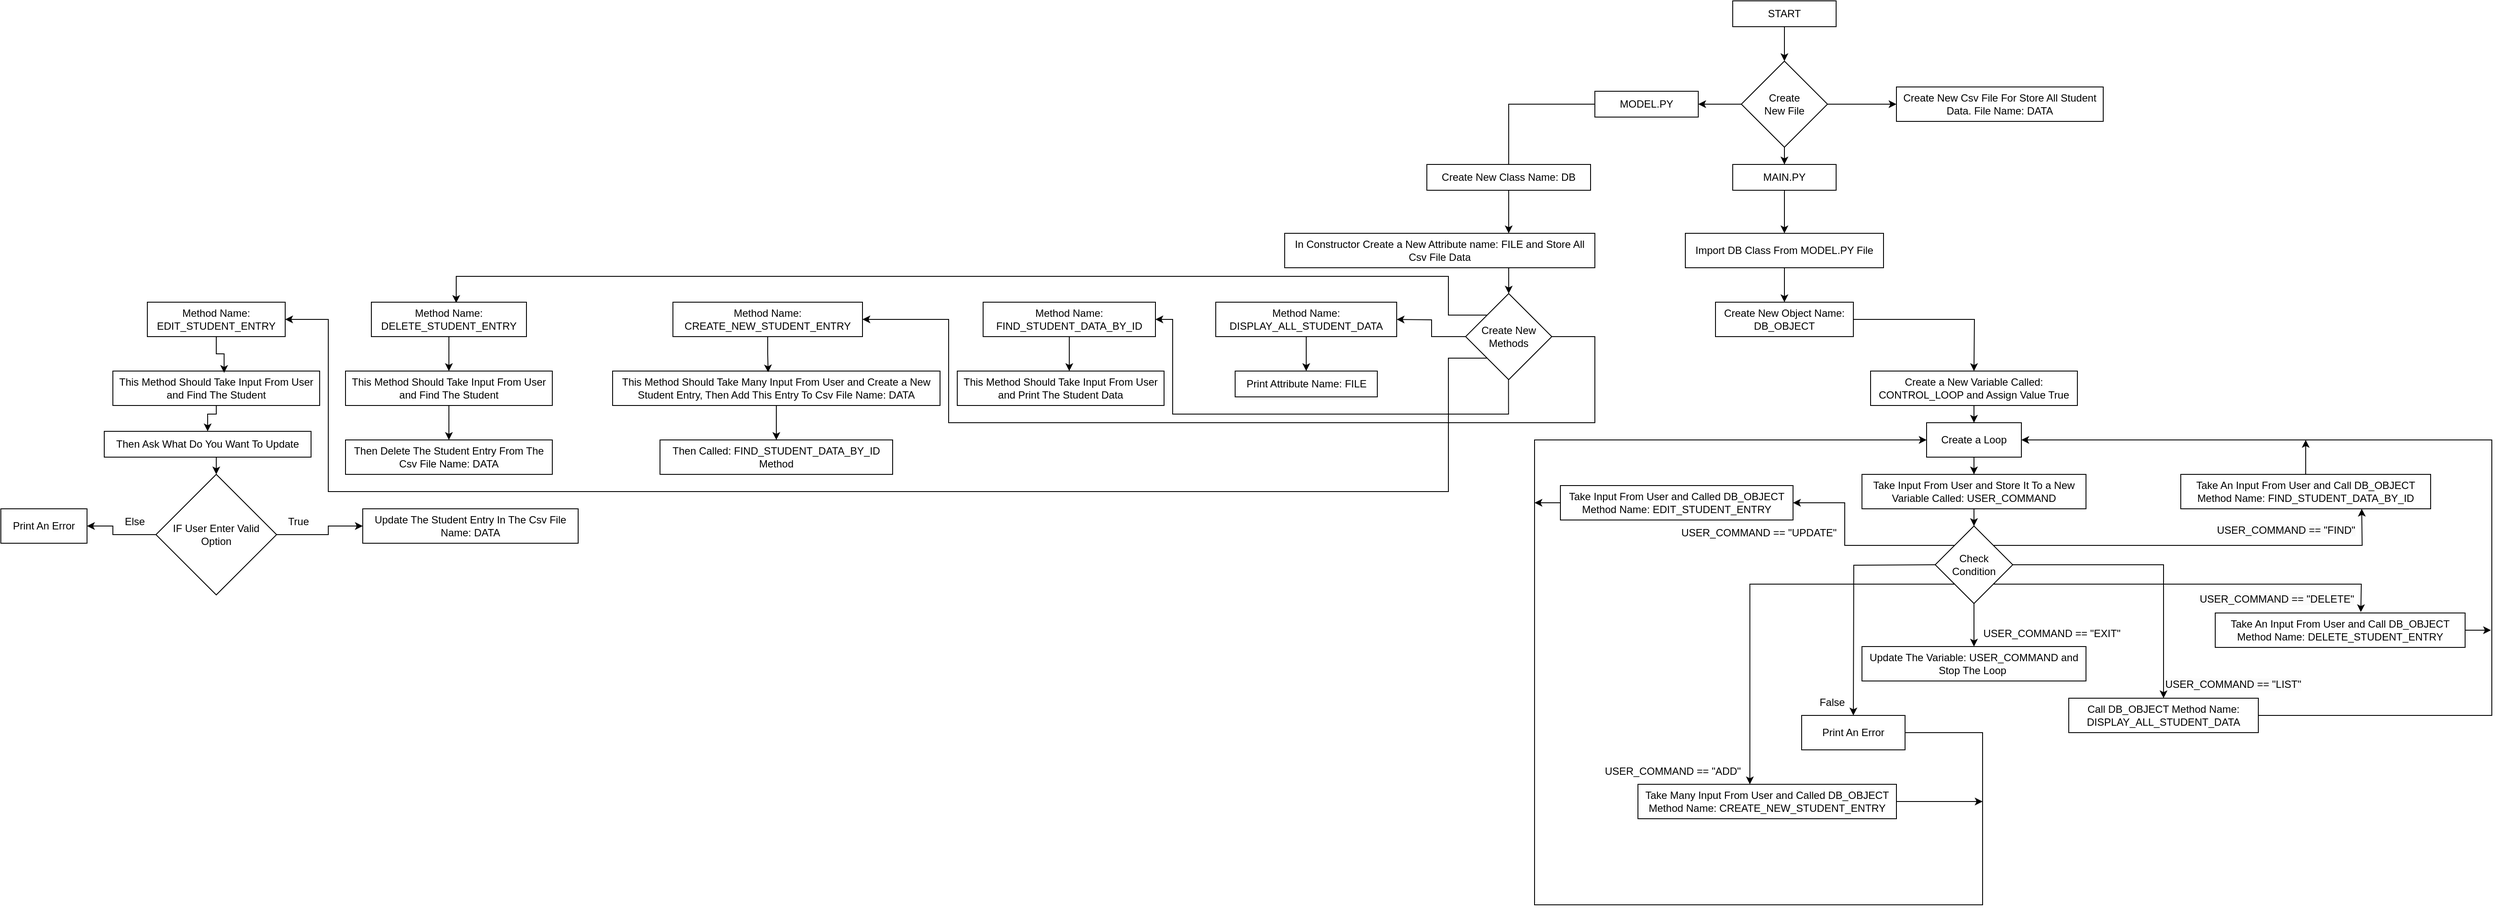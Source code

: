 <mxfile version="22.1.2" type="device">
  <diagram name="Page-1" id="s4Xzaib6l58lz0M47cyj">
    <mxGraphModel dx="3460" dy="1120" grid="1" gridSize="10" guides="1" tooltips="1" connect="1" arrows="1" fold="1" page="1" pageScale="1" pageWidth="850" pageHeight="1100" math="0" shadow="0">
      <root>
        <mxCell id="0" />
        <mxCell id="1" parent="0" />
        <mxCell id="KoekARZ3RzkWuvK_oYvv-27" style="edgeStyle=orthogonalEdgeStyle;rounded=0;orthogonalLoop=1;jettySize=auto;html=1;exitX=0;exitY=1;exitDx=0;exitDy=0;" edge="1" parent="1" source="16eG1rJPLGcmvWBbC-ST-8">
          <mxGeometry relative="1" as="geometry">
            <mxPoint x="-1320" y="380" as="targetPoint" />
            <Array as="points">
              <mxPoint x="30" y="425" />
              <mxPoint x="30" y="580" />
              <mxPoint x="-1270" y="580" />
              <mxPoint x="-1270" y="380" />
              <mxPoint x="-1300" y="380" />
            </Array>
          </mxGeometry>
        </mxCell>
        <mxCell id="9RpSuZIxt0ru7fGm1Z8G-4" value="" style="edgeStyle=orthogonalEdgeStyle;rounded=0;orthogonalLoop=1;jettySize=auto;html=1;" parent="1" source="9RpSuZIxt0ru7fGm1Z8G-1" target="9RpSuZIxt0ru7fGm1Z8G-3" edge="1">
          <mxGeometry relative="1" as="geometry" />
        </mxCell>
        <mxCell id="9RpSuZIxt0ru7fGm1Z8G-1" value="START" style="rounded=0;whiteSpace=wrap;html=1;" parent="1" vertex="1">
          <mxGeometry x="360" y="10" width="120" height="30" as="geometry" />
        </mxCell>
        <mxCell id="9RpSuZIxt0ru7fGm1Z8G-8" value="" style="edgeStyle=orthogonalEdgeStyle;rounded=0;orthogonalLoop=1;jettySize=auto;html=1;" parent="1" source="9RpSuZIxt0ru7fGm1Z8G-3" target="9RpSuZIxt0ru7fGm1Z8G-7" edge="1">
          <mxGeometry relative="1" as="geometry" />
        </mxCell>
        <mxCell id="9RpSuZIxt0ru7fGm1Z8G-10" value="" style="edgeStyle=orthogonalEdgeStyle;rounded=0;orthogonalLoop=1;jettySize=auto;html=1;" parent="1" source="9RpSuZIxt0ru7fGm1Z8G-3" target="9RpSuZIxt0ru7fGm1Z8G-9" edge="1">
          <mxGeometry relative="1" as="geometry" />
        </mxCell>
        <mxCell id="KoekARZ3RzkWuvK_oYvv-87" style="edgeStyle=orthogonalEdgeStyle;rounded=0;orthogonalLoop=1;jettySize=auto;html=1;" edge="1" parent="1" source="9RpSuZIxt0ru7fGm1Z8G-3">
          <mxGeometry relative="1" as="geometry">
            <mxPoint x="550" y="130" as="targetPoint" />
          </mxGeometry>
        </mxCell>
        <mxCell id="9RpSuZIxt0ru7fGm1Z8G-3" value="Create&lt;br&gt;New File" style="rhombus;whiteSpace=wrap;html=1;rounded=0;" parent="1" vertex="1">
          <mxGeometry x="370" y="80" width="100" height="100" as="geometry" />
        </mxCell>
        <mxCell id="oROs65yzid0ws08hsqDA-2" value="" style="edgeStyle=orthogonalEdgeStyle;rounded=0;orthogonalLoop=1;jettySize=auto;html=1;" parent="1" source="9RpSuZIxt0ru7fGm1Z8G-7" target="oROs65yzid0ws08hsqDA-1" edge="1">
          <mxGeometry relative="1" as="geometry" />
        </mxCell>
        <mxCell id="9RpSuZIxt0ru7fGm1Z8G-7" value="MAIN.PY" style="whiteSpace=wrap;html=1;rounded=0;" parent="1" vertex="1">
          <mxGeometry x="360" y="200" width="120" height="30" as="geometry" />
        </mxCell>
        <mxCell id="16eG1rJPLGcmvWBbC-ST-3" style="edgeStyle=orthogonalEdgeStyle;rounded=0;orthogonalLoop=1;jettySize=auto;html=1;exitX=0;exitY=0.5;exitDx=0;exitDy=0;" parent="1" source="9RpSuZIxt0ru7fGm1Z8G-9" edge="1">
          <mxGeometry relative="1" as="geometry">
            <mxPoint x="100" y="210" as="targetPoint" />
            <mxPoint x="260" y="130" as="sourcePoint" />
            <Array as="points">
              <mxPoint x="100" y="130" />
              <mxPoint x="100" y="210" />
            </Array>
          </mxGeometry>
        </mxCell>
        <mxCell id="9RpSuZIxt0ru7fGm1Z8G-9" value="MODEL.PY" style="whiteSpace=wrap;html=1;rounded=0;" parent="1" vertex="1">
          <mxGeometry x="200" y="115" width="120" height="30" as="geometry" />
        </mxCell>
        <mxCell id="16eG1rJPLGcmvWBbC-ST-7" value="" style="edgeStyle=orthogonalEdgeStyle;rounded=0;orthogonalLoop=1;jettySize=auto;html=1;" parent="1" source="16eG1rJPLGcmvWBbC-ST-4" target="16eG1rJPLGcmvWBbC-ST-6" edge="1">
          <mxGeometry relative="1" as="geometry">
            <Array as="points">
              <mxPoint x="100" y="260" />
              <mxPoint x="100" y="260" />
            </Array>
          </mxGeometry>
        </mxCell>
        <mxCell id="16eG1rJPLGcmvWBbC-ST-4" value="Create New Class Name: DB" style="rounded=0;whiteSpace=wrap;html=1;" parent="1" vertex="1">
          <mxGeometry x="5" y="200" width="190" height="30" as="geometry" />
        </mxCell>
        <mxCell id="16eG1rJPLGcmvWBbC-ST-9" value="" style="edgeStyle=orthogonalEdgeStyle;rounded=0;orthogonalLoop=1;jettySize=auto;html=1;" parent="1" source="16eG1rJPLGcmvWBbC-ST-6" target="16eG1rJPLGcmvWBbC-ST-8" edge="1">
          <mxGeometry relative="1" as="geometry">
            <Array as="points">
              <mxPoint x="100" y="330" />
              <mxPoint x="100" y="330" />
            </Array>
          </mxGeometry>
        </mxCell>
        <mxCell id="16eG1rJPLGcmvWBbC-ST-6" value="In Constructor Create a New Attribute name: FILE and Store All Csv File Data" style="whiteSpace=wrap;html=1;rounded=0;" parent="1" vertex="1">
          <mxGeometry x="-160" y="280" width="360" height="40" as="geometry" />
        </mxCell>
        <mxCell id="KoekARZ3RzkWuvK_oYvv-4" style="edgeStyle=orthogonalEdgeStyle;rounded=0;orthogonalLoop=1;jettySize=auto;html=1;" edge="1" parent="1" source="16eG1rJPLGcmvWBbC-ST-8">
          <mxGeometry relative="1" as="geometry">
            <mxPoint x="-30" y="380" as="targetPoint" />
          </mxGeometry>
        </mxCell>
        <mxCell id="KoekARZ3RzkWuvK_oYvv-6" style="edgeStyle=orthogonalEdgeStyle;rounded=0;orthogonalLoop=1;jettySize=auto;html=1;" edge="1" parent="1">
          <mxGeometry relative="1" as="geometry">
            <mxPoint x="-310" y="380" as="targetPoint" />
            <mxPoint x="99.75" y="450" as="sourcePoint" />
            <Array as="points">
              <mxPoint x="100" y="490" />
              <mxPoint x="-290" y="490" />
              <mxPoint x="-290" y="380" />
            </Array>
          </mxGeometry>
        </mxCell>
        <mxCell id="KoekARZ3RzkWuvK_oYvv-10" style="edgeStyle=orthogonalEdgeStyle;rounded=0;orthogonalLoop=1;jettySize=auto;html=1;entryX=1;entryY=0.5;entryDx=0;entryDy=0;" edge="1" parent="1" source="16eG1rJPLGcmvWBbC-ST-8" target="KoekARZ3RzkWuvK_oYvv-12">
          <mxGeometry relative="1" as="geometry">
            <mxPoint x="-570" y="380" as="targetPoint" />
            <Array as="points">
              <mxPoint x="200" y="400" />
              <mxPoint x="200" y="500" />
              <mxPoint x="-550" y="500" />
              <mxPoint x="-550" y="380" />
            </Array>
          </mxGeometry>
        </mxCell>
        <mxCell id="16eG1rJPLGcmvWBbC-ST-8" value="Create New Methods" style="rhombus;whiteSpace=wrap;html=1;rounded=0;" parent="1" vertex="1">
          <mxGeometry x="50" y="350" width="100" height="100" as="geometry" />
        </mxCell>
        <mxCell id="16eG1rJPLGcmvWBbC-ST-13" value="Create New Csv File For Store All Student Data. File Name: DATA" style="rounded=0;whiteSpace=wrap;html=1;" parent="1" vertex="1">
          <mxGeometry x="550" y="110" width="240" height="40" as="geometry" />
        </mxCell>
        <mxCell id="16eG1rJPLGcmvWBbC-ST-15" value="Print Attribute Name: FILE" style="whiteSpace=wrap;html=1;rounded=0;" parent="1" vertex="1">
          <mxGeometry x="-217.5" y="440" width="165" height="30" as="geometry" />
        </mxCell>
        <mxCell id="oROs65yzid0ws08hsqDA-3" style="edgeStyle=orthogonalEdgeStyle;rounded=0;orthogonalLoop=1;jettySize=auto;html=1;" parent="1" source="oROs65yzid0ws08hsqDA-1" edge="1">
          <mxGeometry relative="1" as="geometry">
            <mxPoint x="420.0" y="360" as="targetPoint" />
          </mxGeometry>
        </mxCell>
        <mxCell id="oROs65yzid0ws08hsqDA-1" value="Import DB Class From MODEL.PY File" style="whiteSpace=wrap;html=1;rounded=0;" parent="1" vertex="1">
          <mxGeometry x="305" y="280" width="230" height="40" as="geometry" />
        </mxCell>
        <mxCell id="KoekARZ3RzkWuvK_oYvv-43" style="edgeStyle=orthogonalEdgeStyle;rounded=0;orthogonalLoop=1;jettySize=auto;html=1;" edge="1" parent="1" source="oROs65yzid0ws08hsqDA-4">
          <mxGeometry relative="1" as="geometry">
            <mxPoint x="640" y="440" as="targetPoint" />
          </mxGeometry>
        </mxCell>
        <mxCell id="oROs65yzid0ws08hsqDA-4" value="Create New Object Name: DB_OBJECT" style="rounded=0;whiteSpace=wrap;html=1;" parent="1" vertex="1">
          <mxGeometry x="340" y="360" width="160" height="40" as="geometry" />
        </mxCell>
        <mxCell id="KoekARZ3RzkWuvK_oYvv-9" value="" style="edgeStyle=orthogonalEdgeStyle;rounded=0;orthogonalLoop=1;jettySize=auto;html=1;" edge="1" parent="1" source="KoekARZ3RzkWuvK_oYvv-1" target="KoekARZ3RzkWuvK_oYvv-8">
          <mxGeometry relative="1" as="geometry">
            <Array as="points">
              <mxPoint x="-410" y="430" />
              <mxPoint x="-410" y="430" />
            </Array>
          </mxGeometry>
        </mxCell>
        <mxCell id="KoekARZ3RzkWuvK_oYvv-1" value="Method Name: FIND_STUDENT_DATA_BY_ID" style="whiteSpace=wrap;html=1;rounded=0;" vertex="1" parent="1">
          <mxGeometry x="-510" y="360" width="200" height="40" as="geometry" />
        </mxCell>
        <mxCell id="KoekARZ3RzkWuvK_oYvv-5" style="edgeStyle=orthogonalEdgeStyle;rounded=0;orthogonalLoop=1;jettySize=auto;html=1;entryX=0.5;entryY=0;entryDx=0;entryDy=0;" edge="1" parent="1" source="16eG1rJPLGcmvWBbC-ST-11" target="16eG1rJPLGcmvWBbC-ST-15">
          <mxGeometry relative="1" as="geometry" />
        </mxCell>
        <mxCell id="16eG1rJPLGcmvWBbC-ST-11" value="Method Name: DISPLAY_ALL_STUDENT_DATA" style="rounded=0;whiteSpace=wrap;html=1;" parent="1" vertex="1">
          <mxGeometry x="-240" y="360" width="210" height="40" as="geometry" />
        </mxCell>
        <mxCell id="KoekARZ3RzkWuvK_oYvv-8" value="This Method Should Take Input From User and Print The Student Data" style="whiteSpace=wrap;html=1;rounded=0;" vertex="1" parent="1">
          <mxGeometry x="-540" y="440" width="240" height="40" as="geometry" />
        </mxCell>
        <mxCell id="KoekARZ3RzkWuvK_oYvv-12" value="Method Name: CREATE_NEW_STUDENT_ENTRY" style="whiteSpace=wrap;html=1;rounded=0;" vertex="1" parent="1">
          <mxGeometry x="-870" y="360" width="220" height="40" as="geometry" />
        </mxCell>
        <mxCell id="KoekARZ3RzkWuvK_oYvv-17" value="" style="edgeStyle=orthogonalEdgeStyle;rounded=0;orthogonalLoop=1;jettySize=auto;html=1;" edge="1" parent="1" source="KoekARZ3RzkWuvK_oYvv-13" target="KoekARZ3RzkWuvK_oYvv-16">
          <mxGeometry relative="1" as="geometry" />
        </mxCell>
        <mxCell id="KoekARZ3RzkWuvK_oYvv-13" value="This Method Should Take Many Input From User and Create a New Student Entry, Then Add This Entry To Csv File Name: DATA" style="whiteSpace=wrap;html=1;rounded=0;" vertex="1" parent="1">
          <mxGeometry x="-940" y="440" width="380" height="40" as="geometry" />
        </mxCell>
        <mxCell id="KoekARZ3RzkWuvK_oYvv-15" style="edgeStyle=orthogonalEdgeStyle;rounded=0;orthogonalLoop=1;jettySize=auto;html=1;entryX=0.475;entryY=0.038;entryDx=0;entryDy=0;entryPerimeter=0;" edge="1" parent="1" source="KoekARZ3RzkWuvK_oYvv-12" target="KoekARZ3RzkWuvK_oYvv-13">
          <mxGeometry relative="1" as="geometry" />
        </mxCell>
        <mxCell id="KoekARZ3RzkWuvK_oYvv-16" value="Then Called: FIND_STUDENT_DATA_BY_ID Method" style="whiteSpace=wrap;html=1;rounded=0;" vertex="1" parent="1">
          <mxGeometry x="-885" y="520" width="270" height="40" as="geometry" />
        </mxCell>
        <mxCell id="KoekARZ3RzkWuvK_oYvv-18" style="edgeStyle=orthogonalEdgeStyle;rounded=0;orthogonalLoop=1;jettySize=auto;html=1;exitX=0.5;exitY=1;exitDx=0;exitDy=0;" edge="1" parent="1" source="KoekARZ3RzkWuvK_oYvv-16" target="KoekARZ3RzkWuvK_oYvv-16">
          <mxGeometry relative="1" as="geometry" />
        </mxCell>
        <mxCell id="KoekARZ3RzkWuvK_oYvv-19" style="edgeStyle=orthogonalEdgeStyle;rounded=0;orthogonalLoop=1;jettySize=auto;html=1;exitX=0;exitY=0;exitDx=0;exitDy=0;entryX=0.547;entryY=0.021;entryDx=0;entryDy=0;entryPerimeter=0;" edge="1" parent="1" source="16eG1rJPLGcmvWBbC-ST-8" target="KoekARZ3RzkWuvK_oYvv-21">
          <mxGeometry relative="1" as="geometry">
            <mxPoint x="-990" y="330" as="targetPoint" />
            <Array as="points">
              <mxPoint x="30" y="375" />
              <mxPoint x="30" y="330" />
              <mxPoint x="-1122" y="330" />
            </Array>
          </mxGeometry>
        </mxCell>
        <mxCell id="KoekARZ3RzkWuvK_oYvv-24" style="edgeStyle=orthogonalEdgeStyle;rounded=0;orthogonalLoop=1;jettySize=auto;html=1;entryX=0.5;entryY=0;entryDx=0;entryDy=0;" edge="1" parent="1" source="KoekARZ3RzkWuvK_oYvv-21" target="KoekARZ3RzkWuvK_oYvv-23">
          <mxGeometry relative="1" as="geometry" />
        </mxCell>
        <mxCell id="KoekARZ3RzkWuvK_oYvv-21" value="Method Name: DELETE_STUDENT_ENTRY" style="whiteSpace=wrap;html=1;rounded=0;" vertex="1" parent="1">
          <mxGeometry x="-1220" y="360" width="180" height="40" as="geometry" />
        </mxCell>
        <mxCell id="KoekARZ3RzkWuvK_oYvv-26" style="edgeStyle=orthogonalEdgeStyle;rounded=0;orthogonalLoop=1;jettySize=auto;html=1;entryX=0.5;entryY=0;entryDx=0;entryDy=0;" edge="1" parent="1" source="KoekARZ3RzkWuvK_oYvv-23" target="KoekARZ3RzkWuvK_oYvv-25">
          <mxGeometry relative="1" as="geometry" />
        </mxCell>
        <mxCell id="KoekARZ3RzkWuvK_oYvv-23" value="This Method Should Take Input From User and Find The Student" style="whiteSpace=wrap;html=1;rounded=0;" vertex="1" parent="1">
          <mxGeometry x="-1250" y="440" width="240" height="40" as="geometry" />
        </mxCell>
        <mxCell id="KoekARZ3RzkWuvK_oYvv-25" value="Then Delete The Student Entry From The Csv File Name: DATA" style="whiteSpace=wrap;html=1;rounded=0;" vertex="1" parent="1">
          <mxGeometry x="-1250" y="520" width="240" height="40" as="geometry" />
        </mxCell>
        <mxCell id="KoekARZ3RzkWuvK_oYvv-28" value="Method Name: EDIT_STUDENT_ENTRY" style="whiteSpace=wrap;html=1;rounded=0;" vertex="1" parent="1">
          <mxGeometry x="-1480" y="360" width="160" height="40" as="geometry" />
        </mxCell>
        <mxCell id="KoekARZ3RzkWuvK_oYvv-33" style="edgeStyle=orthogonalEdgeStyle;rounded=0;orthogonalLoop=1;jettySize=auto;html=1;entryX=0.5;entryY=0;entryDx=0;entryDy=0;" edge="1" parent="1" source="KoekARZ3RzkWuvK_oYvv-29" target="KoekARZ3RzkWuvK_oYvv-31">
          <mxGeometry relative="1" as="geometry">
            <Array as="points">
              <mxPoint x="-1400" y="490" />
              <mxPoint x="-1410" y="490" />
            </Array>
          </mxGeometry>
        </mxCell>
        <mxCell id="KoekARZ3RzkWuvK_oYvv-29" value="This Method Should Take Input From User and Find The Student" style="whiteSpace=wrap;html=1;rounded=0;" vertex="1" parent="1">
          <mxGeometry x="-1520" y="440" width="240" height="40" as="geometry" />
        </mxCell>
        <mxCell id="KoekARZ3RzkWuvK_oYvv-30" style="edgeStyle=orthogonalEdgeStyle;rounded=0;orthogonalLoop=1;jettySize=auto;html=1;entryX=0.538;entryY=0.054;entryDx=0;entryDy=0;entryPerimeter=0;" edge="1" parent="1" source="KoekARZ3RzkWuvK_oYvv-28" target="KoekARZ3RzkWuvK_oYvv-29">
          <mxGeometry relative="1" as="geometry">
            <Array as="points">
              <mxPoint x="-1400" y="420" />
              <mxPoint x="-1391" y="420" />
            </Array>
          </mxGeometry>
        </mxCell>
        <mxCell id="KoekARZ3RzkWuvK_oYvv-36" style="edgeStyle=orthogonalEdgeStyle;rounded=0;orthogonalLoop=1;jettySize=auto;html=1;entryX=0.5;entryY=0;entryDx=0;entryDy=0;" edge="1" parent="1" source="KoekARZ3RzkWuvK_oYvv-31" target="KoekARZ3RzkWuvK_oYvv-35">
          <mxGeometry relative="1" as="geometry">
            <Array as="points">
              <mxPoint x="-1410" y="540" />
              <mxPoint x="-1400" y="540" />
            </Array>
          </mxGeometry>
        </mxCell>
        <mxCell id="KoekARZ3RzkWuvK_oYvv-31" value="Then Ask What Do You Want To Update" style="whiteSpace=wrap;html=1;rounded=0;" vertex="1" parent="1">
          <mxGeometry x="-1530" y="510" width="240" height="30" as="geometry" />
        </mxCell>
        <mxCell id="KoekARZ3RzkWuvK_oYvv-37" style="edgeStyle=orthogonalEdgeStyle;rounded=0;orthogonalLoop=1;jettySize=auto;html=1;entryX=0;entryY=0.5;entryDx=0;entryDy=0;" edge="1" parent="1" source="KoekARZ3RzkWuvK_oYvv-35" target="KoekARZ3RzkWuvK_oYvv-39">
          <mxGeometry relative="1" as="geometry">
            <mxPoint x="-1240" y="630" as="targetPoint" />
            <Array as="points">
              <mxPoint x="-1270" y="630" />
              <mxPoint x="-1270" y="620" />
            </Array>
          </mxGeometry>
        </mxCell>
        <mxCell id="KoekARZ3RzkWuvK_oYvv-41" value="" style="edgeStyle=orthogonalEdgeStyle;rounded=0;orthogonalLoop=1;jettySize=auto;html=1;" edge="1" parent="1" source="KoekARZ3RzkWuvK_oYvv-35" target="KoekARZ3RzkWuvK_oYvv-40">
          <mxGeometry relative="1" as="geometry">
            <Array as="points">
              <mxPoint x="-1520" y="630" />
              <mxPoint x="-1520" y="620" />
            </Array>
          </mxGeometry>
        </mxCell>
        <mxCell id="KoekARZ3RzkWuvK_oYvv-35" value="IF User Enter Valid Option" style="rhombus;whiteSpace=wrap;html=1;" vertex="1" parent="1">
          <mxGeometry x="-1470" y="560" width="140" height="140" as="geometry" />
        </mxCell>
        <mxCell id="KoekARZ3RzkWuvK_oYvv-38" value="True" style="text;html=1;align=center;verticalAlign=middle;resizable=0;points=[];autosize=1;strokeColor=none;fillColor=none;" vertex="1" parent="1">
          <mxGeometry x="-1330" y="600" width="50" height="30" as="geometry" />
        </mxCell>
        <mxCell id="KoekARZ3RzkWuvK_oYvv-39" value="Update The Student Entry In The Csv File Name: DATA" style="rounded=0;whiteSpace=wrap;html=1;" vertex="1" parent="1">
          <mxGeometry x="-1230" y="600" width="250" height="40" as="geometry" />
        </mxCell>
        <mxCell id="KoekARZ3RzkWuvK_oYvv-40" value="Print An Error" style="whiteSpace=wrap;html=1;" vertex="1" parent="1">
          <mxGeometry x="-1650" y="600" width="100" height="40" as="geometry" />
        </mxCell>
        <mxCell id="KoekARZ3RzkWuvK_oYvv-42" value="Else" style="text;html=1;align=center;verticalAlign=middle;resizable=0;points=[];autosize=1;strokeColor=none;fillColor=none;" vertex="1" parent="1">
          <mxGeometry x="-1520" y="600" width="50" height="30" as="geometry" />
        </mxCell>
        <mxCell id="KoekARZ3RzkWuvK_oYvv-46" style="edgeStyle=orthogonalEdgeStyle;rounded=0;orthogonalLoop=1;jettySize=auto;html=1;entryX=0.5;entryY=0;entryDx=0;entryDy=0;" edge="1" parent="1" source="KoekARZ3RzkWuvK_oYvv-44" target="KoekARZ3RzkWuvK_oYvv-45">
          <mxGeometry relative="1" as="geometry" />
        </mxCell>
        <mxCell id="KoekARZ3RzkWuvK_oYvv-44" value="Create a New Variable Called: CONTROL_LOOP and Assign Value True" style="rounded=0;whiteSpace=wrap;html=1;" vertex="1" parent="1">
          <mxGeometry x="520" y="440" width="240" height="40" as="geometry" />
        </mxCell>
        <mxCell id="KoekARZ3RzkWuvK_oYvv-48" value="" style="edgeStyle=orthogonalEdgeStyle;rounded=0;orthogonalLoop=1;jettySize=auto;html=1;" edge="1" parent="1" source="KoekARZ3RzkWuvK_oYvv-45" target="KoekARZ3RzkWuvK_oYvv-47">
          <mxGeometry relative="1" as="geometry" />
        </mxCell>
        <mxCell id="KoekARZ3RzkWuvK_oYvv-45" value="Create a Loop" style="rounded=0;whiteSpace=wrap;html=1;" vertex="1" parent="1">
          <mxGeometry x="585" y="500" width="110" height="40" as="geometry" />
        </mxCell>
        <mxCell id="KoekARZ3RzkWuvK_oYvv-50" value="" style="edgeStyle=orthogonalEdgeStyle;rounded=0;orthogonalLoop=1;jettySize=auto;html=1;" edge="1" parent="1" source="KoekARZ3RzkWuvK_oYvv-47" target="KoekARZ3RzkWuvK_oYvv-49">
          <mxGeometry relative="1" as="geometry" />
        </mxCell>
        <mxCell id="KoekARZ3RzkWuvK_oYvv-47" value="Take Input From User and Store It To a New Variable Called: USER_COMMAND" style="whiteSpace=wrap;html=1;rounded=0;" vertex="1" parent="1">
          <mxGeometry x="510" y="560" width="260" height="40" as="geometry" />
        </mxCell>
        <mxCell id="KoekARZ3RzkWuvK_oYvv-51" style="edgeStyle=orthogonalEdgeStyle;rounded=0;orthogonalLoop=1;jettySize=auto;html=1;" edge="1" parent="1" source="KoekARZ3RzkWuvK_oYvv-49">
          <mxGeometry relative="1" as="geometry">
            <mxPoint x="640" y="760" as="targetPoint" />
          </mxGeometry>
        </mxCell>
        <mxCell id="KoekARZ3RzkWuvK_oYvv-60" style="edgeStyle=orthogonalEdgeStyle;rounded=0;orthogonalLoop=1;jettySize=auto;html=1;" edge="1" parent="1" source="KoekARZ3RzkWuvK_oYvv-49">
          <mxGeometry relative="1" as="geometry">
            <mxPoint x="860" y="820" as="targetPoint" />
            <Array as="points">
              <mxPoint x="860" y="665" />
              <mxPoint x="860" y="800" />
            </Array>
          </mxGeometry>
        </mxCell>
        <mxCell id="KoekARZ3RzkWuvK_oYvv-61" style="edgeStyle=orthogonalEdgeStyle;rounded=0;orthogonalLoop=1;jettySize=auto;html=1;exitX=1;exitY=0;exitDx=0;exitDy=0;" edge="1" parent="1" source="KoekARZ3RzkWuvK_oYvv-49">
          <mxGeometry relative="1" as="geometry">
            <mxPoint x="1090" y="600" as="targetPoint" />
          </mxGeometry>
        </mxCell>
        <mxCell id="KoekARZ3RzkWuvK_oYvv-72" style="edgeStyle=orthogonalEdgeStyle;rounded=0;orthogonalLoop=1;jettySize=auto;html=1;exitX=1;exitY=1;exitDx=0;exitDy=0;" edge="1" parent="1" source="KoekARZ3RzkWuvK_oYvv-49">
          <mxGeometry relative="1" as="geometry">
            <mxPoint x="1089" y="720" as="targetPoint" />
          </mxGeometry>
        </mxCell>
        <mxCell id="KoekARZ3RzkWuvK_oYvv-76" style="edgeStyle=orthogonalEdgeStyle;rounded=0;orthogonalLoop=1;jettySize=auto;html=1;exitX=0;exitY=1;exitDx=0;exitDy=0;entryX=0.433;entryY=0;entryDx=0;entryDy=0;entryPerimeter=0;" edge="1" parent="1" source="KoekARZ3RzkWuvK_oYvv-49" target="KoekARZ3RzkWuvK_oYvv-78">
          <mxGeometry relative="1" as="geometry">
            <mxPoint x="380" y="880" as="targetPoint" />
          </mxGeometry>
        </mxCell>
        <mxCell id="KoekARZ3RzkWuvK_oYvv-85" style="edgeStyle=orthogonalEdgeStyle;rounded=0;orthogonalLoop=1;jettySize=auto;html=1;exitX=0;exitY=0;exitDx=0;exitDy=0;entryX=1;entryY=0.5;entryDx=0;entryDy=0;" edge="1" parent="1" source="KoekARZ3RzkWuvK_oYvv-49" target="KoekARZ3RzkWuvK_oYvv-83">
          <mxGeometry relative="1" as="geometry">
            <Array as="points">
              <mxPoint x="490" y="643" />
              <mxPoint x="490" y="593" />
            </Array>
          </mxGeometry>
        </mxCell>
        <mxCell id="KoekARZ3RzkWuvK_oYvv-49" value="Check Condition" style="rhombus;whiteSpace=wrap;html=1;rounded=0;" vertex="1" parent="1">
          <mxGeometry x="595" y="620" width="90" height="90" as="geometry" />
        </mxCell>
        <mxCell id="KoekARZ3RzkWuvK_oYvv-52" value="USER_COMMAND == &quot;EXIT&quot;" style="text;html=1;align=center;verticalAlign=middle;resizable=0;points=[];autosize=1;strokeColor=none;fillColor=none;" vertex="1" parent="1">
          <mxGeometry x="640" y="730" width="180" height="30" as="geometry" />
        </mxCell>
        <mxCell id="KoekARZ3RzkWuvK_oYvv-53" value="Update The Variable: USER_COMMAND and Stop The Loop&amp;nbsp;" style="whiteSpace=wrap;html=1;rounded=0;" vertex="1" parent="1">
          <mxGeometry x="510" y="760" width="260" height="40" as="geometry" />
        </mxCell>
        <mxCell id="KoekARZ3RzkWuvK_oYvv-56" style="edgeStyle=orthogonalEdgeStyle;rounded=0;orthogonalLoop=1;jettySize=auto;html=1;" edge="1" parent="1">
          <mxGeometry relative="1" as="geometry">
            <mxPoint x="500" y="840" as="targetPoint" />
            <mxPoint x="595" y="665" as="sourcePoint" />
          </mxGeometry>
        </mxCell>
        <mxCell id="KoekARZ3RzkWuvK_oYvv-80" style="edgeStyle=orthogonalEdgeStyle;rounded=0;orthogonalLoop=1;jettySize=auto;html=1;entryX=0;entryY=0.5;entryDx=0;entryDy=0;" edge="1" parent="1" source="KoekARZ3RzkWuvK_oYvv-57" target="KoekARZ3RzkWuvK_oYvv-45">
          <mxGeometry relative="1" as="geometry">
            <mxPoint x="580" y="520" as="targetPoint" />
            <Array as="points">
              <mxPoint x="650" y="860" />
              <mxPoint x="650" y="1060" />
              <mxPoint x="130" y="1060" />
              <mxPoint x="130" y="520" />
            </Array>
          </mxGeometry>
        </mxCell>
        <mxCell id="KoekARZ3RzkWuvK_oYvv-57" value="Print An Error" style="whiteSpace=wrap;html=1;rounded=0;" vertex="1" parent="1">
          <mxGeometry x="440" y="840" width="120" height="40" as="geometry" />
        </mxCell>
        <mxCell id="KoekARZ3RzkWuvK_oYvv-58" value="False" style="text;html=1;align=center;verticalAlign=middle;resizable=0;points=[];autosize=1;strokeColor=none;fillColor=none;" vertex="1" parent="1">
          <mxGeometry x="450" y="810" width="50" height="30" as="geometry" />
        </mxCell>
        <mxCell id="KoekARZ3RzkWuvK_oYvv-64" style="edgeStyle=orthogonalEdgeStyle;rounded=0;orthogonalLoop=1;jettySize=auto;html=1;entryX=1;entryY=0.5;entryDx=0;entryDy=0;" edge="1" parent="1" source="KoekARZ3RzkWuvK_oYvv-62" target="KoekARZ3RzkWuvK_oYvv-45">
          <mxGeometry relative="1" as="geometry">
            <mxPoint x="820" y="560" as="targetPoint" />
            <Array as="points">
              <mxPoint x="1241" y="840" />
              <mxPoint x="1241" y="520" />
            </Array>
          </mxGeometry>
        </mxCell>
        <mxCell id="KoekARZ3RzkWuvK_oYvv-62" value="Call DB_OBJECT Method Name: DISPLAY_ALL_STUDENT_DATA" style="whiteSpace=wrap;html=1;rounded=0;" vertex="1" parent="1">
          <mxGeometry x="750" y="820" width="220" height="40" as="geometry" />
        </mxCell>
        <mxCell id="KoekARZ3RzkWuvK_oYvv-63" value="&lt;span style=&quot;color: rgb(0, 0, 0); font-family: Helvetica; font-size: 12px; font-style: normal; font-variant-ligatures: normal; font-variant-caps: normal; font-weight: 400; letter-spacing: normal; orphans: 2; text-align: center; text-indent: 0px; text-transform: none; widows: 2; word-spacing: 0px; -webkit-text-stroke-width: 0px; background-color: rgb(251, 251, 251); text-decoration-thickness: initial; text-decoration-style: initial; text-decoration-color: initial; float: none; display: inline !important;&quot;&gt;USER_COMMAND == &quot;LIST&quot;&lt;br&gt;&lt;/span&gt;" style="text;whiteSpace=wrap;html=1;" vertex="1" parent="1">
          <mxGeometry x="860" y="790" width="170" height="30" as="geometry" />
        </mxCell>
        <mxCell id="KoekARZ3RzkWuvK_oYvv-67" value="&lt;span style=&quot;color: rgb(0, 0, 0); font-family: Helvetica; font-size: 12px; font-style: normal; font-variant-ligatures: normal; font-variant-caps: normal; font-weight: 400; letter-spacing: normal; orphans: 2; text-align: center; text-indent: 0px; text-transform: none; widows: 2; word-spacing: 0px; -webkit-text-stroke-width: 0px; background-color: rgb(251, 251, 251); text-decoration-thickness: initial; text-decoration-style: initial; text-decoration-color: initial; float: none; display: inline !important;&quot;&gt;USER_COMMAND == &quot;FIND&quot;&lt;br&gt;&lt;/span&gt;" style="text;whiteSpace=wrap;html=1;" vertex="1" parent="1">
          <mxGeometry x="920" y="611" width="170" height="30" as="geometry" />
        </mxCell>
        <mxCell id="KoekARZ3RzkWuvK_oYvv-71" style="edgeStyle=orthogonalEdgeStyle;rounded=0;orthogonalLoop=1;jettySize=auto;html=1;" edge="1" parent="1" source="KoekARZ3RzkWuvK_oYvv-68">
          <mxGeometry relative="1" as="geometry">
            <mxPoint x="1025" y="520" as="targetPoint" />
          </mxGeometry>
        </mxCell>
        <mxCell id="KoekARZ3RzkWuvK_oYvv-68" value="Take An Input From User and Call DB_OBJECT Method Name: FIND_STUDENT_DATA_BY_ID" style="whiteSpace=wrap;html=1;rounded=0;" vertex="1" parent="1">
          <mxGeometry x="880" y="560" width="290" height="40" as="geometry" />
        </mxCell>
        <mxCell id="KoekARZ3RzkWuvK_oYvv-75" style="edgeStyle=orthogonalEdgeStyle;rounded=0;orthogonalLoop=1;jettySize=auto;html=1;" edge="1" parent="1" source="KoekARZ3RzkWuvK_oYvv-73">
          <mxGeometry relative="1" as="geometry">
            <mxPoint x="1240" y="741" as="targetPoint" />
          </mxGeometry>
        </mxCell>
        <mxCell id="KoekARZ3RzkWuvK_oYvv-73" value="Take An Input From User and Call DB_OBJECT Method Name: DELETE_STUDENT_ENTRY" style="whiteSpace=wrap;html=1;rounded=0;" vertex="1" parent="1">
          <mxGeometry x="920" y="721" width="290" height="40" as="geometry" />
        </mxCell>
        <mxCell id="KoekARZ3RzkWuvK_oYvv-74" value="&lt;span style=&quot;color: rgb(0, 0, 0); font-family: Helvetica; font-size: 12px; font-style: normal; font-variant-ligatures: normal; font-variant-caps: normal; font-weight: 400; letter-spacing: normal; orphans: 2; text-align: center; text-indent: 0px; text-transform: none; widows: 2; word-spacing: 0px; -webkit-text-stroke-width: 0px; background-color: rgb(251, 251, 251); text-decoration-thickness: initial; text-decoration-style: initial; text-decoration-color: initial; float: none; display: inline !important;&quot;&gt;USER_COMMAND == &quot;DELETE&quot;&lt;br&gt;&lt;/span&gt;" style="text;whiteSpace=wrap;html=1;" vertex="1" parent="1">
          <mxGeometry x="900" y="691" width="190" height="30" as="geometry" />
        </mxCell>
        <mxCell id="KoekARZ3RzkWuvK_oYvv-81" style="edgeStyle=orthogonalEdgeStyle;rounded=0;orthogonalLoop=1;jettySize=auto;html=1;" edge="1" parent="1" source="KoekARZ3RzkWuvK_oYvv-78">
          <mxGeometry relative="1" as="geometry">
            <mxPoint x="650" y="940" as="targetPoint" />
          </mxGeometry>
        </mxCell>
        <mxCell id="KoekARZ3RzkWuvK_oYvv-78" value="Take Many Input From User and Called DB_OBJECT Method Name: CREATE_NEW_STUDENT_ENTRY" style="whiteSpace=wrap;html=1;rounded=0;" vertex="1" parent="1">
          <mxGeometry x="250" y="920" width="300" height="40" as="geometry" />
        </mxCell>
        <mxCell id="KoekARZ3RzkWuvK_oYvv-79" value="USER_COMMAND == &quot;ADD&quot;" style="text;html=1;align=center;verticalAlign=middle;resizable=0;points=[];autosize=1;strokeColor=none;fillColor=none;" vertex="1" parent="1">
          <mxGeometry x="200" y="890" width="180" height="30" as="geometry" />
        </mxCell>
        <mxCell id="KoekARZ3RzkWuvK_oYvv-86" style="edgeStyle=orthogonalEdgeStyle;rounded=0;orthogonalLoop=1;jettySize=auto;html=1;" edge="1" parent="1" source="KoekARZ3RzkWuvK_oYvv-83">
          <mxGeometry relative="1" as="geometry">
            <mxPoint x="130.0" y="593" as="targetPoint" />
          </mxGeometry>
        </mxCell>
        <mxCell id="KoekARZ3RzkWuvK_oYvv-83" value="Take Input From User and Called DB_OBJECT Method Name: EDIT_STUDENT_ENTRY" style="whiteSpace=wrap;html=1;rounded=0;" vertex="1" parent="1">
          <mxGeometry x="160" y="573" width="270" height="40" as="geometry" />
        </mxCell>
        <mxCell id="KoekARZ3RzkWuvK_oYvv-84" value="USER_COMMAND == &quot;UPDATE&quot;" style="text;html=1;align=center;verticalAlign=middle;resizable=0;points=[];autosize=1;strokeColor=none;fillColor=none;" vertex="1" parent="1">
          <mxGeometry x="290" y="613" width="200" height="30" as="geometry" />
        </mxCell>
      </root>
    </mxGraphModel>
  </diagram>
</mxfile>
